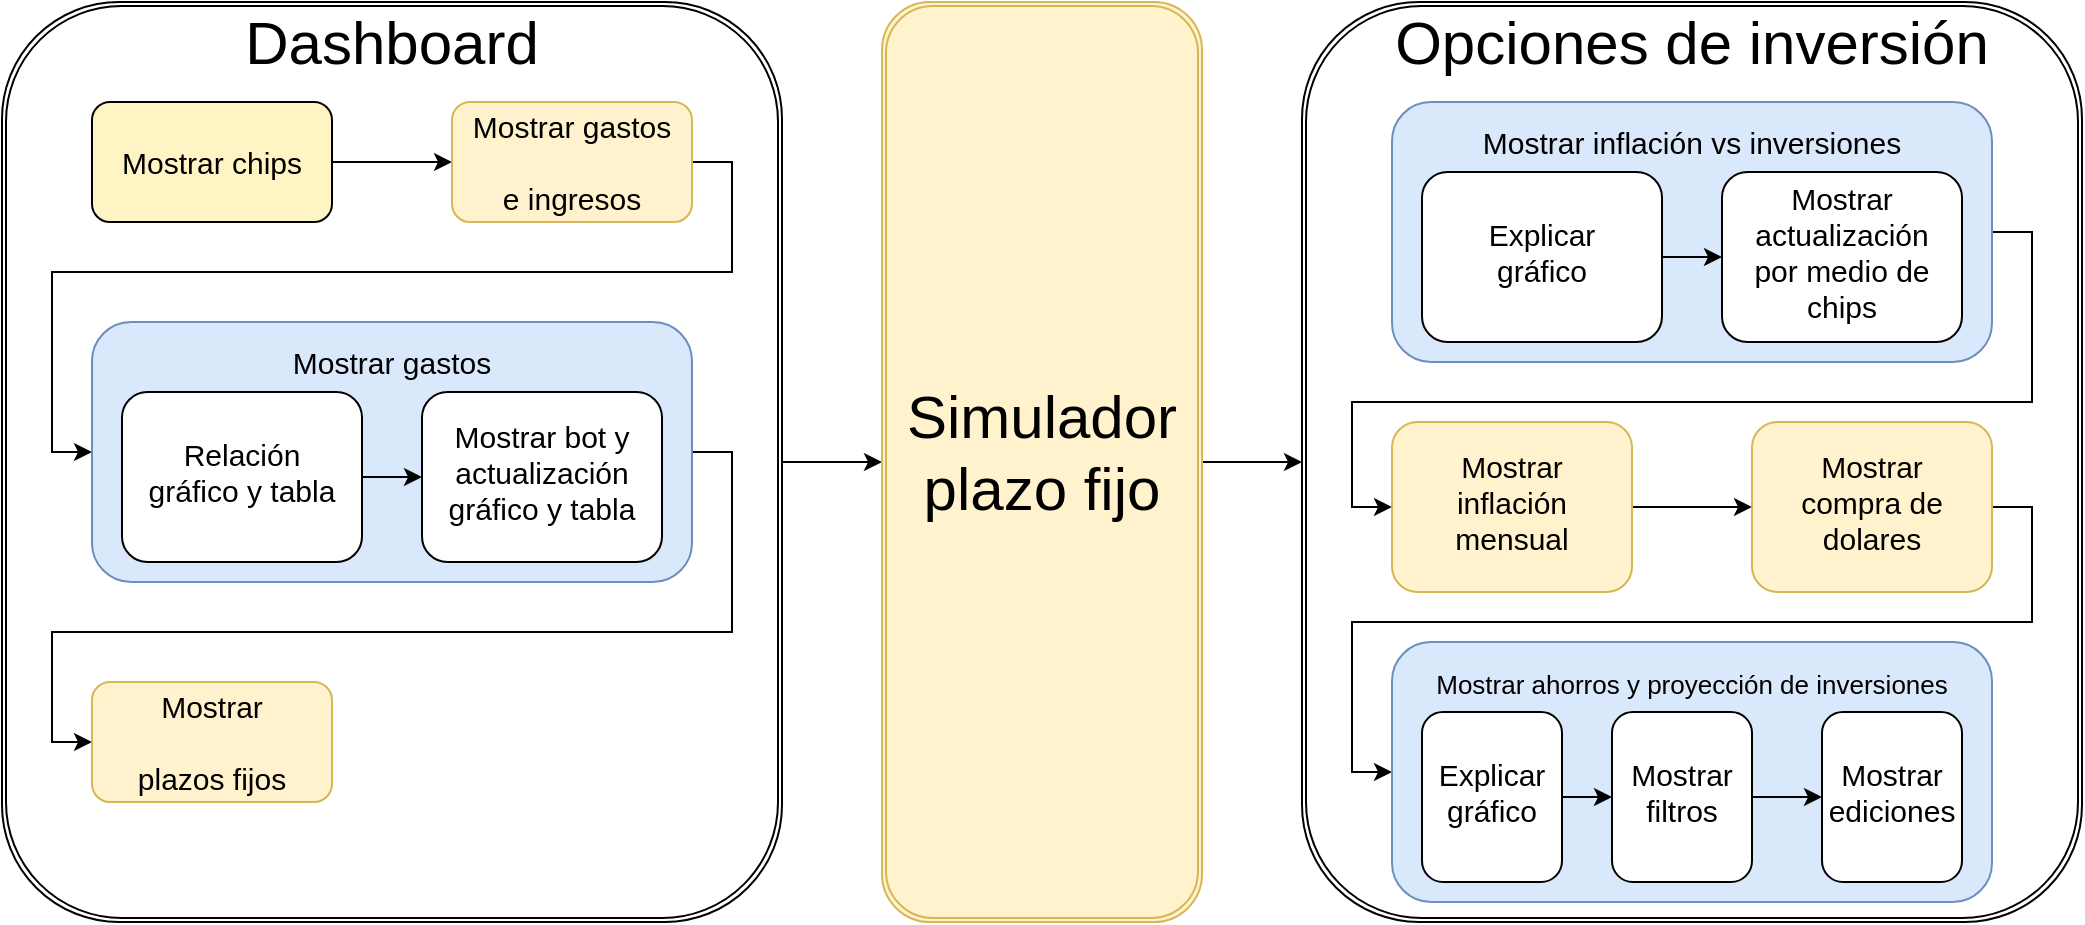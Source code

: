 <mxfile version="20.3.2" type="device"><diagram name="Page-1" id="52a04d89-c75d-2922-d76d-85b35f80e030"><mxGraphModel dx="1422" dy="762" grid="1" gridSize="10" guides="1" tooltips="1" connect="1" arrows="1" fold="1" page="1" pageScale="1" pageWidth="1100" pageHeight="850" background="none" math="0" shadow="0"><root><mxCell id="0"/><mxCell id="1" parent="0"/><mxCell id="1m52cLRXHU8voGFnBwmV-57" style="edgeStyle=orthogonalEdgeStyle;rounded=0;orthogonalLoop=1;jettySize=auto;html=1;exitX=1;exitY=0.5;exitDx=0;exitDy=0;entryX=0;entryY=0.5;entryDx=0;entryDy=0;fontSize=15;" edge="1" parent="1" source="1m52cLRXHU8voGFnBwmV-1" target="1m52cLRXHU8voGFnBwmV-36"><mxGeometry relative="1" as="geometry"/></mxCell><mxCell id="1m52cLRXHU8voGFnBwmV-1" value="" style="shape=ext;double=1;rounded=1;whiteSpace=wrap;html=1;" vertex="1" parent="1"><mxGeometry x="40" y="50" width="390" height="460" as="geometry"/></mxCell><mxCell id="1m52cLRXHU8voGFnBwmV-2" value="&lt;font style=&quot;font-size: 30px;&quot;&gt;Dashboard&lt;/font&gt;" style="text;html=1;strokeColor=none;fillColor=none;align=center;verticalAlign=middle;whiteSpace=wrap;rounded=0;" vertex="1" parent="1"><mxGeometry x="160" y="50" width="150" height="40" as="geometry"/></mxCell><mxCell id="1m52cLRXHU8voGFnBwmV-10" style="edgeStyle=orthogonalEdgeStyle;rounded=0;orthogonalLoop=1;jettySize=auto;html=1;exitX=1;exitY=0.5;exitDx=0;exitDy=0;entryX=0;entryY=0.5;entryDx=0;entryDy=0;fontSize=15;" edge="1" parent="1" source="1m52cLRXHU8voGFnBwmV-3" target="1m52cLRXHU8voGFnBwmV-5"><mxGeometry relative="1" as="geometry"/></mxCell><mxCell id="1m52cLRXHU8voGFnBwmV-3" value="" style="rounded=1;whiteSpace=wrap;html=1;fontSize=30;fillColor=#FFF4C3;" vertex="1" parent="1"><mxGeometry x="85" y="100" width="120" height="60" as="geometry"/></mxCell><mxCell id="1m52cLRXHU8voGFnBwmV-4" value="&lt;font style=&quot;font-size: 15px;&quot;&gt;Mostrar chips&lt;/font&gt;" style="text;html=1;strokeColor=none;fillColor=none;align=center;verticalAlign=middle;whiteSpace=wrap;rounded=0;fontSize=30;" vertex="1" parent="1"><mxGeometry x="95" y="110" width="100" height="30" as="geometry"/></mxCell><mxCell id="1m52cLRXHU8voGFnBwmV-11" style="edgeStyle=orthogonalEdgeStyle;rounded=0;orthogonalLoop=1;jettySize=auto;html=1;exitX=1;exitY=0.5;exitDx=0;exitDy=0;entryX=0;entryY=0.5;entryDx=0;entryDy=0;fontSize=15;" edge="1" parent="1" source="1m52cLRXHU8voGFnBwmV-5" target="1m52cLRXHU8voGFnBwmV-7"><mxGeometry relative="1" as="geometry"/></mxCell><mxCell id="1m52cLRXHU8voGFnBwmV-5" value="" style="rounded=1;whiteSpace=wrap;html=1;fontSize=30;fillColor=#fff2cc;strokeColor=#d6b656;" vertex="1" parent="1"><mxGeometry x="265" y="100" width="120" height="60" as="geometry"/></mxCell><mxCell id="1m52cLRXHU8voGFnBwmV-6" value="&lt;font style=&quot;font-size: 15px;&quot;&gt;Mostrar gastos e ingresos&lt;/font&gt;" style="text;html=1;strokeColor=none;fillColor=none;align=center;verticalAlign=middle;whiteSpace=wrap;rounded=0;fontSize=30;" vertex="1" parent="1"><mxGeometry x="270" y="110" width="110" height="30" as="geometry"/></mxCell><mxCell id="1m52cLRXHU8voGFnBwmV-18" style="edgeStyle=orthogonalEdgeStyle;rounded=0;orthogonalLoop=1;jettySize=auto;html=1;exitX=1;exitY=0.5;exitDx=0;exitDy=0;entryX=0;entryY=0.5;entryDx=0;entryDy=0;fontSize=15;" edge="1" parent="1" source="1m52cLRXHU8voGFnBwmV-7" target="1m52cLRXHU8voGFnBwmV-16"><mxGeometry relative="1" as="geometry"/></mxCell><mxCell id="1m52cLRXHU8voGFnBwmV-7" value="" style="rounded=1;whiteSpace=wrap;html=1;fontSize=30;fillColor=#dae8fc;strokeColor=#6c8ebf;" vertex="1" parent="1"><mxGeometry x="85" y="210" width="300" height="130" as="geometry"/></mxCell><mxCell id="1m52cLRXHU8voGFnBwmV-8" value="&lt;font style=&quot;font-size: 15px;&quot;&gt;Mostrar gastos&lt;/font&gt;" style="text;html=1;strokeColor=none;fillColor=none;align=center;verticalAlign=middle;whiteSpace=wrap;rounded=0;fontSize=30;" vertex="1" parent="1"><mxGeometry x="175" y="210" width="120" height="30" as="geometry"/></mxCell><mxCell id="1m52cLRXHU8voGFnBwmV-60" style="edgeStyle=orthogonalEdgeStyle;rounded=0;orthogonalLoop=1;jettySize=auto;html=1;exitX=1;exitY=0.5;exitDx=0;exitDy=0;entryX=0;entryY=0.5;entryDx=0;entryDy=0;fontSize=15;" edge="1" parent="1" source="1m52cLRXHU8voGFnBwmV-12" target="1m52cLRXHU8voGFnBwmV-13"><mxGeometry relative="1" as="geometry"/></mxCell><mxCell id="1m52cLRXHU8voGFnBwmV-12" value="" style="rounded=1;whiteSpace=wrap;html=1;fontSize=15;" vertex="1" parent="1"><mxGeometry x="100" y="245" width="120" height="85" as="geometry"/></mxCell><mxCell id="1m52cLRXHU8voGFnBwmV-13" value="" style="rounded=1;whiteSpace=wrap;html=1;fontSize=15;" vertex="1" parent="1"><mxGeometry x="250" y="245" width="120" height="85" as="geometry"/></mxCell><mxCell id="1m52cLRXHU8voGFnBwmV-14" value="Relación gráfico y tabla" style="text;html=1;strokeColor=none;fillColor=none;align=center;verticalAlign=middle;whiteSpace=wrap;rounded=0;fontSize=15;" vertex="1" parent="1"><mxGeometry x="110" y="250" width="100" height="70" as="geometry"/></mxCell><mxCell id="1m52cLRXHU8voGFnBwmV-15" value="Mostrar bot y actualización gráfico y tabla" style="text;html=1;strokeColor=none;fillColor=none;align=center;verticalAlign=middle;whiteSpace=wrap;rounded=0;fontSize=15;" vertex="1" parent="1"><mxGeometry x="260" y="250" width="100" height="70" as="geometry"/></mxCell><mxCell id="1m52cLRXHU8voGFnBwmV-16" value="" style="rounded=1;whiteSpace=wrap;html=1;fontSize=30;fillColor=#fff2cc;strokeColor=#d6b656;" vertex="1" parent="1"><mxGeometry x="85" y="390" width="120" height="60" as="geometry"/></mxCell><mxCell id="1m52cLRXHU8voGFnBwmV-17" value="&lt;font style=&quot;font-size: 15px;&quot;&gt;Mostrar plazos fijos&lt;/font&gt;" style="text;html=1;strokeColor=none;fillColor=none;align=center;verticalAlign=middle;whiteSpace=wrap;rounded=0;fontSize=30;" vertex="1" parent="1"><mxGeometry x="95" y="400" width="100" height="30" as="geometry"/></mxCell><mxCell id="1m52cLRXHU8voGFnBwmV-19" value="" style="shape=ext;double=1;rounded=1;whiteSpace=wrap;html=1;" vertex="1" parent="1"><mxGeometry x="690" y="50" width="390" height="460" as="geometry"/></mxCell><mxCell id="1m52cLRXHU8voGFnBwmV-20" value="&lt;font style=&quot;font-size: 30px;&quot;&gt;Opciones de inversión&lt;/font&gt;" style="text;html=1;strokeColor=none;fillColor=none;align=center;verticalAlign=middle;whiteSpace=wrap;rounded=0;" vertex="1" parent="1"><mxGeometry x="720" y="50" width="330" height="40" as="geometry"/></mxCell><mxCell id="1m52cLRXHU8voGFnBwmV-68" style="edgeStyle=orthogonalEdgeStyle;rounded=0;orthogonalLoop=1;jettySize=auto;html=1;exitX=1;exitY=0.5;exitDx=0;exitDy=0;entryX=0;entryY=0.5;entryDx=0;entryDy=0;fontSize=15;" edge="1" parent="1" source="1m52cLRXHU8voGFnBwmV-28" target="1m52cLRXHU8voGFnBwmV-63"><mxGeometry relative="1" as="geometry"/></mxCell><mxCell id="1m52cLRXHU8voGFnBwmV-28" value="" style="rounded=1;whiteSpace=wrap;html=1;fontSize=30;fillColor=#dae8fc;strokeColor=#6c8ebf;" vertex="1" parent="1"><mxGeometry x="735" y="100" width="300" height="130" as="geometry"/></mxCell><mxCell id="1m52cLRXHU8voGFnBwmV-29" value="&lt;font style=&quot;font-size: 15px;&quot;&gt;Mostrar inflación vs inversiones&lt;/font&gt;" style="text;html=1;strokeColor=none;fillColor=none;align=center;verticalAlign=middle;whiteSpace=wrap;rounded=0;fontSize=30;" vertex="1" parent="1"><mxGeometry x="750" y="100" width="270" height="30" as="geometry"/></mxCell><mxCell id="1m52cLRXHU8voGFnBwmV-59" style="edgeStyle=orthogonalEdgeStyle;rounded=0;orthogonalLoop=1;jettySize=auto;html=1;exitX=1;exitY=0.5;exitDx=0;exitDy=0;entryX=0;entryY=0.5;entryDx=0;entryDy=0;fontSize=15;" edge="1" parent="1" source="1m52cLRXHU8voGFnBwmV-30" target="1m52cLRXHU8voGFnBwmV-31"><mxGeometry relative="1" as="geometry"/></mxCell><mxCell id="1m52cLRXHU8voGFnBwmV-30" value="" style="rounded=1;whiteSpace=wrap;html=1;fontSize=15;" vertex="1" parent="1"><mxGeometry x="750" y="135" width="120" height="85" as="geometry"/></mxCell><mxCell id="1m52cLRXHU8voGFnBwmV-31" value="" style="rounded=1;whiteSpace=wrap;html=1;fontSize=15;" vertex="1" parent="1"><mxGeometry x="900" y="135" width="120" height="85" as="geometry"/></mxCell><mxCell id="1m52cLRXHU8voGFnBwmV-32" value="Explicar gráfico" style="text;html=1;strokeColor=none;fillColor=none;align=center;verticalAlign=middle;whiteSpace=wrap;rounded=0;fontSize=15;" vertex="1" parent="1"><mxGeometry x="760" y="140" width="100" height="70" as="geometry"/></mxCell><mxCell id="1m52cLRXHU8voGFnBwmV-33" value="Mostrar actualización por medio de chips" style="text;html=1;strokeColor=none;fillColor=none;align=center;verticalAlign=middle;whiteSpace=wrap;rounded=0;fontSize=15;" vertex="1" parent="1"><mxGeometry x="910" y="140" width="100" height="70" as="geometry"/></mxCell><mxCell id="1m52cLRXHU8voGFnBwmV-58" style="edgeStyle=orthogonalEdgeStyle;rounded=0;orthogonalLoop=1;jettySize=auto;html=1;exitX=1;exitY=0.5;exitDx=0;exitDy=0;entryX=0;entryY=0.5;entryDx=0;entryDy=0;fontSize=15;" edge="1" parent="1" source="1m52cLRXHU8voGFnBwmV-36" target="1m52cLRXHU8voGFnBwmV-19"><mxGeometry relative="1" as="geometry"/></mxCell><mxCell id="1m52cLRXHU8voGFnBwmV-36" value="" style="shape=ext;double=1;rounded=1;whiteSpace=wrap;html=1;fillColor=#fff2cc;strokeColor=#d6b656;" vertex="1" parent="1"><mxGeometry x="480" y="50" width="160" height="460" as="geometry"/></mxCell><mxCell id="1m52cLRXHU8voGFnBwmV-37" value="&lt;font style=&quot;font-size: 30px;&quot;&gt;Simulador plazo fijo&lt;/font&gt;" style="text;html=1;strokeColor=none;fillColor=none;align=center;verticalAlign=middle;whiteSpace=wrap;rounded=0;" vertex="1" parent="1"><mxGeometry x="485" y="255" width="150" height="40" as="geometry"/></mxCell><mxCell id="1m52cLRXHU8voGFnBwmV-67" style="edgeStyle=orthogonalEdgeStyle;rounded=0;orthogonalLoop=1;jettySize=auto;html=1;exitX=1;exitY=0.5;exitDx=0;exitDy=0;entryX=0;entryY=0.5;entryDx=0;entryDy=0;fontSize=15;" edge="1" parent="1" source="1m52cLRXHU8voGFnBwmV-63" target="1m52cLRXHU8voGFnBwmV-65"><mxGeometry relative="1" as="geometry"/></mxCell><mxCell id="1m52cLRXHU8voGFnBwmV-63" value="" style="rounded=1;whiteSpace=wrap;html=1;fontSize=15;fillColor=#fff2cc;strokeColor=#d6b656;" vertex="1" parent="1"><mxGeometry x="735" y="260" width="120" height="85" as="geometry"/></mxCell><mxCell id="1m52cLRXHU8voGFnBwmV-64" value="Mostrar inflación mensual" style="text;html=1;strokeColor=none;fillColor=none;align=center;verticalAlign=middle;whiteSpace=wrap;rounded=0;fontSize=15;" vertex="1" parent="1"><mxGeometry x="745" y="265" width="100" height="70" as="geometry"/></mxCell><mxCell id="1m52cLRXHU8voGFnBwmV-76" style="edgeStyle=orthogonalEdgeStyle;rounded=0;orthogonalLoop=1;jettySize=auto;html=1;exitX=1;exitY=0.5;exitDx=0;exitDy=0;entryX=0;entryY=0.5;entryDx=0;entryDy=0;fontSize=13;" edge="1" parent="1" source="1m52cLRXHU8voGFnBwmV-65" target="1m52cLRXHU8voGFnBwmV-69"><mxGeometry relative="1" as="geometry"><Array as="points"><mxPoint x="1055" y="303"/><mxPoint x="1055" y="360"/><mxPoint x="715" y="360"/><mxPoint x="715" y="435"/></Array></mxGeometry></mxCell><mxCell id="1m52cLRXHU8voGFnBwmV-65" value="" style="rounded=1;whiteSpace=wrap;html=1;fontSize=15;fillColor=#fff2cc;strokeColor=#d6b656;" vertex="1" parent="1"><mxGeometry x="915" y="260" width="120" height="85" as="geometry"/></mxCell><mxCell id="1m52cLRXHU8voGFnBwmV-66" value="Mostrar compra de dolares" style="text;html=1;strokeColor=none;fillColor=none;align=center;verticalAlign=middle;whiteSpace=wrap;rounded=0;fontSize=15;" vertex="1" parent="1"><mxGeometry x="925" y="265" width="100" height="70" as="geometry"/></mxCell><mxCell id="1m52cLRXHU8voGFnBwmV-69" value="" style="rounded=1;whiteSpace=wrap;html=1;fontSize=30;fillColor=#dae8fc;strokeColor=#6c8ebf;" vertex="1" parent="1"><mxGeometry x="735" y="370" width="300" height="130" as="geometry"/></mxCell><mxCell id="1m52cLRXHU8voGFnBwmV-70" value="&lt;font style=&quot;font-size: 13px;&quot;&gt;Mostrar ahorros y proyección de inversiones&lt;/font&gt;" style="text;html=1;strokeColor=none;fillColor=none;align=center;verticalAlign=middle;whiteSpace=wrap;rounded=0;fontSize=30;" vertex="1" parent="1"><mxGeometry x="750" y="370" width="270" height="30" as="geometry"/></mxCell><mxCell id="1m52cLRXHU8voGFnBwmV-71" style="edgeStyle=orthogonalEdgeStyle;rounded=0;orthogonalLoop=1;jettySize=auto;html=1;exitX=1;exitY=0.5;exitDx=0;exitDy=0;entryX=0;entryY=0.5;entryDx=0;entryDy=0;fontSize=15;" edge="1" parent="1" source="1m52cLRXHU8voGFnBwmV-72" target="1m52cLRXHU8voGFnBwmV-73"><mxGeometry relative="1" as="geometry"/></mxCell><mxCell id="1m52cLRXHU8voGFnBwmV-72" value="" style="rounded=1;whiteSpace=wrap;html=1;fontSize=15;" vertex="1" parent="1"><mxGeometry x="750" y="405" width="70" height="85" as="geometry"/></mxCell><mxCell id="1m52cLRXHU8voGFnBwmV-79" style="edgeStyle=orthogonalEdgeStyle;rounded=0;orthogonalLoop=1;jettySize=auto;html=1;exitX=1;exitY=0.5;exitDx=0;exitDy=0;entryX=0;entryY=0.5;entryDx=0;entryDy=0;fontSize=13;" edge="1" parent="1" source="1m52cLRXHU8voGFnBwmV-73" target="1m52cLRXHU8voGFnBwmV-77"><mxGeometry relative="1" as="geometry"/></mxCell><mxCell id="1m52cLRXHU8voGFnBwmV-73" value="" style="rounded=1;whiteSpace=wrap;html=1;fontSize=15;" vertex="1" parent="1"><mxGeometry x="845" y="405" width="70" height="85" as="geometry"/></mxCell><mxCell id="1m52cLRXHU8voGFnBwmV-74" value="Explicar gráfico" style="text;html=1;strokeColor=none;fillColor=none;align=center;verticalAlign=middle;whiteSpace=wrap;rounded=0;fontSize=15;" vertex="1" parent="1"><mxGeometry x="760" y="410" width="50" height="70" as="geometry"/></mxCell><mxCell id="1m52cLRXHU8voGFnBwmV-75" value="Mostrar filtros" style="text;html=1;strokeColor=none;fillColor=none;align=center;verticalAlign=middle;whiteSpace=wrap;rounded=0;fontSize=15;" vertex="1" parent="1"><mxGeometry x="855" y="410" width="50" height="70" as="geometry"/></mxCell><mxCell id="1m52cLRXHU8voGFnBwmV-77" value="" style="rounded=1;whiteSpace=wrap;html=1;fontSize=15;" vertex="1" parent="1"><mxGeometry x="950" y="405" width="70" height="85" as="geometry"/></mxCell><mxCell id="1m52cLRXHU8voGFnBwmV-78" value="Mostrar ediciones" style="text;html=1;strokeColor=none;fillColor=none;align=center;verticalAlign=middle;whiteSpace=wrap;rounded=0;fontSize=15;" vertex="1" parent="1"><mxGeometry x="960" y="410" width="50" height="70" as="geometry"/></mxCell></root></mxGraphModel></diagram></mxfile>